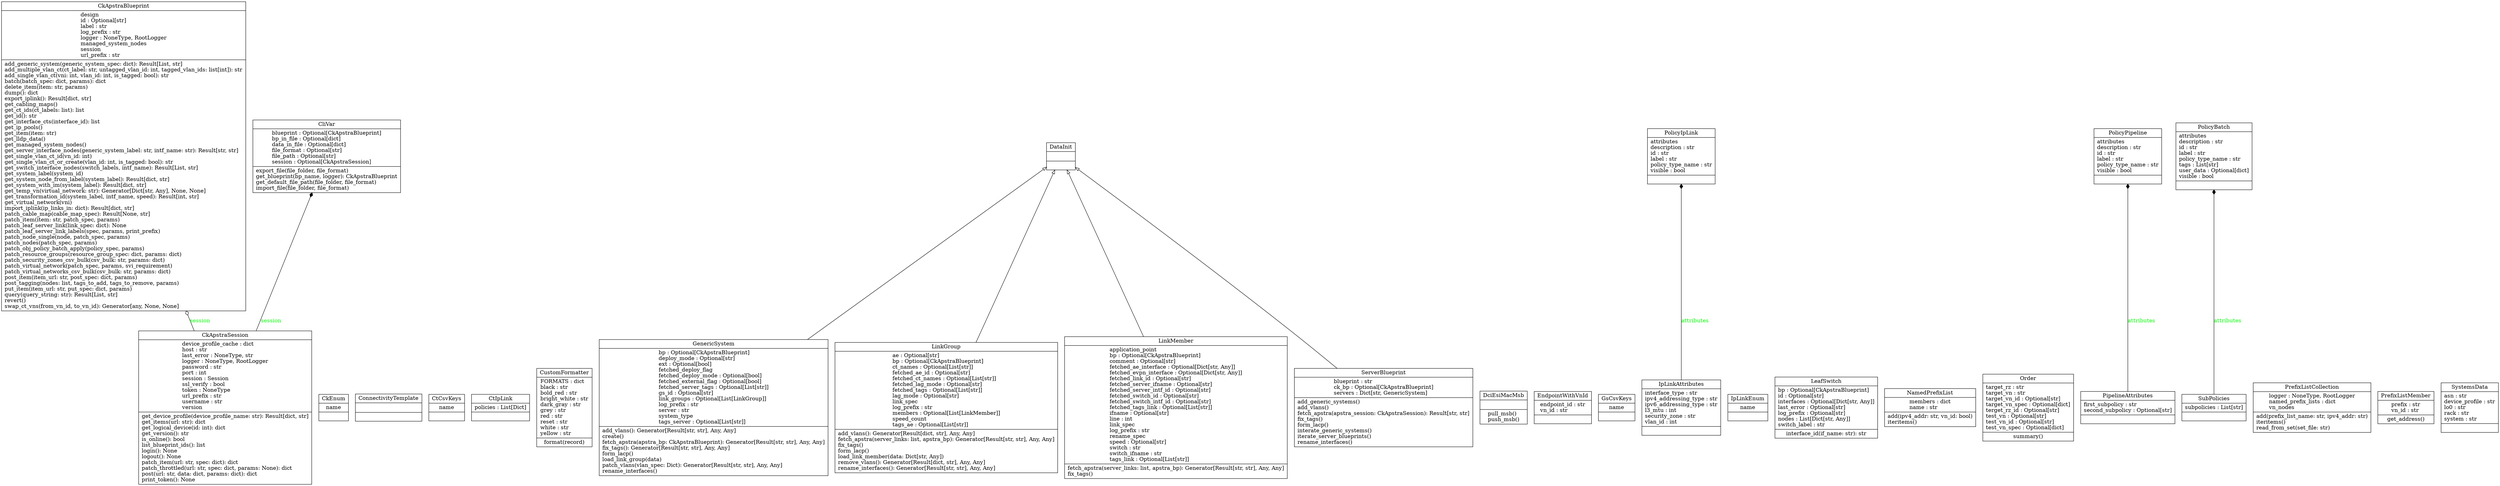 digraph "classes" {
rankdir=BT
charset="utf-8"
"ck_apstra_api.apstra_blueprint.CkApstraBlueprint" [color="black", fontcolor="black", label=<{CkApstraBlueprint|design<br ALIGN="LEFT"/>id : Optional[str]<br ALIGN="LEFT"/>label : str<br ALIGN="LEFT"/>log_prefix : str<br ALIGN="LEFT"/>logger : NoneType, RootLogger<br ALIGN="LEFT"/>managed_system_nodes<br ALIGN="LEFT"/>session<br ALIGN="LEFT"/>url_prefix : str<br ALIGN="LEFT"/>|add_generic_system(generic_system_spec: dict): Result[List, str]<br ALIGN="LEFT"/>add_multiple_vlan_ct(ct_label: str, untagged_vlan_id: int, tagged_vlan_ids: list[int]): str<br ALIGN="LEFT"/>add_single_vlan_ct(vni: int, vlan_id: int, is_tagged: bool): str<br ALIGN="LEFT"/>batch(batch_spec: dict, params): dict<br ALIGN="LEFT"/>delete_item(item: str, params)<br ALIGN="LEFT"/>dump(): dict<br ALIGN="LEFT"/>export_iplink(): Result[dict, str]<br ALIGN="LEFT"/>get_cabling_maps()<br ALIGN="LEFT"/>get_ct_ids(ct_labels: list): list<br ALIGN="LEFT"/>get_id(): str<br ALIGN="LEFT"/>get_interface_cts(interface_id): list<br ALIGN="LEFT"/>get_ip_pools()<br ALIGN="LEFT"/>get_item(item: str)<br ALIGN="LEFT"/>get_lldp_data()<br ALIGN="LEFT"/>get_managed_system_nodes()<br ALIGN="LEFT"/>get_server_interface_nodes(generic_system_label: str, intf_name: str): Result[str, str]<br ALIGN="LEFT"/>get_single_vlan_ct_id(vn_id: int)<br ALIGN="LEFT"/>get_single_vlan_ct_or_create(vlan_id: int, is_tagged: bool): str<br ALIGN="LEFT"/>get_switch_interface_nodes(switch_labels, intf_name): Result[List, str]<br ALIGN="LEFT"/>get_system_label(system_id)<br ALIGN="LEFT"/>get_system_node_from_label(system_label): Result[dict, str]<br ALIGN="LEFT"/>get_system_with_im(system_label): Result[dict, str]<br ALIGN="LEFT"/>get_temp_vn(virtual_network: str): Generator[Dict[str, Any], None, None]<br ALIGN="LEFT"/>get_transformation_id(system_label, intf_name, speed): Result[int, str]<br ALIGN="LEFT"/>get_virtual_network(vni)<br ALIGN="LEFT"/>import_iplink(ip_links_in: dict): Result[dict, str]<br ALIGN="LEFT"/>patch_cable_map(cable_map_spec): Result[None, str]<br ALIGN="LEFT"/>patch_item(item: str, patch_spec, params)<br ALIGN="LEFT"/>patch_leaf_server_link(link_spec: dict): None<br ALIGN="LEFT"/>patch_leaf_server_link_labels(spec, params, print_prefix)<br ALIGN="LEFT"/>patch_node_single(node, patch_spec, params)<br ALIGN="LEFT"/>patch_nodes(patch_spec, params)<br ALIGN="LEFT"/>patch_obj_policy_batch_apply(policy_spec, params)<br ALIGN="LEFT"/>patch_resource_groups(resource_group_spec: dict, params: dict)<br ALIGN="LEFT"/>patch_security_zones_csv_bulk(csv_bulk: str, params: dict)<br ALIGN="LEFT"/>patch_virtual_network(patch_spec, params, svi_requirement)<br ALIGN="LEFT"/>patch_virtual_networks_csv_bulk(csv_bulk: str, params: dict)<br ALIGN="LEFT"/>post_item(item_url: str, post_spec: dict, params)<br ALIGN="LEFT"/>post_tagging(nodes: list, tags_to_add, tags_to_remove, params)<br ALIGN="LEFT"/>put_item(item_url: str, put_spec: dict, params)<br ALIGN="LEFT"/>query(query_string: str): Result[List, str]<br ALIGN="LEFT"/>revert()<br ALIGN="LEFT"/>swap_ct_vns(from_vn_id, to_vn_id): Generator[any, None, None]<br ALIGN="LEFT"/>}>, shape="record", style="solid"];
"ck_apstra_api.apstra_session.CkApstraSession" [color="black", fontcolor="black", label=<{CkApstraSession|device_profile_cache : dict<br ALIGN="LEFT"/>host : str<br ALIGN="LEFT"/>last_error : NoneType, str<br ALIGN="LEFT"/>logger : NoneType, RootLogger<br ALIGN="LEFT"/>password : str<br ALIGN="LEFT"/>port : int<br ALIGN="LEFT"/>session : Session<br ALIGN="LEFT"/>ssl_verify : bool<br ALIGN="LEFT"/>token : NoneType<br ALIGN="LEFT"/>url_prefix : str<br ALIGN="LEFT"/>username : str<br ALIGN="LEFT"/>version<br ALIGN="LEFT"/>|get_device_profile(device_profile_name: str): Result[dict, str]<br ALIGN="LEFT"/>get_items(url: str): dict<br ALIGN="LEFT"/>get_logical_device(id: int): dict<br ALIGN="LEFT"/>get_version(): str<br ALIGN="LEFT"/>is_online(): bool<br ALIGN="LEFT"/>list_blueprint_ids(): list<br ALIGN="LEFT"/>login(): None<br ALIGN="LEFT"/>logout(): None<br ALIGN="LEFT"/>patch_item(url: str, spec: dict): dict<br ALIGN="LEFT"/>patch_throttled(url: str, spec: dict, params: None): dict<br ALIGN="LEFT"/>post(url: str, data: dict, params: dict): dict<br ALIGN="LEFT"/>print_token(): None<br ALIGN="LEFT"/>}>, shape="record", style="solid"];
"ck_apstra_api.apstra_blueprint.CkEnum" [color="black", fontcolor="black", label=<{CkEnum|name<br ALIGN="LEFT"/>|}>, shape="record", style="solid"];
"ck_apstra_api.cli.CliVar" [color="black", fontcolor="black", label=<{CliVar|blueprint : Optional[CkApstraBlueprint]<br ALIGN="LEFT"/>bp_in_file : Optional[dict]<br ALIGN="LEFT"/>data_in_file : Optional[dict]<br ALIGN="LEFT"/>file_format : Optional[str]<br ALIGN="LEFT"/>file_path : Optional[str]<br ALIGN="LEFT"/>session : Optional[CkApstraSession]<br ALIGN="LEFT"/>|export_file(file_folder, file_format)<br ALIGN="LEFT"/>get_blueprint(bp_name, logger): CkApstraBlueprint<br ALIGN="LEFT"/>get_default_file_path(file_folder, file_format)<br ALIGN="LEFT"/>import_file(file_folder, file_format)<br ALIGN="LEFT"/>}>, shape="record", style="solid"];
"ck_apstra_api.connectivity_template.ConnectivityTemplate" [color="black", fontcolor="black", label=<{ConnectivityTemplate|<br ALIGN="LEFT"/>|}>, shape="record", style="solid"];
"ck_apstra_api.connectivity_template.CtCsvKeys" [color="black", fontcolor="black", label=<{CtCsvKeys|name<br ALIGN="LEFT"/>|}>, shape="record", style="solid"];
"ck_apstra_api.connectivity_template.CtIpLink" [color="black", fontcolor="black", label=<{CtIpLink|policies : List[Dict]<br ALIGN="LEFT"/>|}>, shape="record", style="solid"];
"ck_apstra_api.util.CustomFormatter" [color="black", fontcolor="black", label=<{CustomFormatter|FORMATS : dict<br ALIGN="LEFT"/>black : str<br ALIGN="LEFT"/>bold_red : str<br ALIGN="LEFT"/>bright_white : str<br ALIGN="LEFT"/>dark_gray : str<br ALIGN="LEFT"/>grey : str<br ALIGN="LEFT"/>red : str<br ALIGN="LEFT"/>reset : str<br ALIGN="LEFT"/>white : str<br ALIGN="LEFT"/>yellow : str<br ALIGN="LEFT"/>|format(record)<br ALIGN="LEFT"/>}>, shape="record", style="solid"];
"ck_apstra_api.generic_system.DataInit" [color="black", fontcolor="black", label=<{DataInit|<br ALIGN="LEFT"/>|}>, shape="record", style="solid"];
"ck_apstra_api.cli.dci.DciEsiMacMsb" [color="black", fontcolor="black", label=<{DciEsiMacMsb|<br ALIGN="LEFT"/>|pull_msb()<br ALIGN="LEFT"/>push_msb()<br ALIGN="LEFT"/>}>, shape="record", style="solid"];
"ck_apstra_api.ip_endpoint.EndpointWithVnId" [color="black", fontcolor="black", label=<{EndpointWithVnId|endpoint_id : str<br ALIGN="LEFT"/>vn_id : str<br ALIGN="LEFT"/>|}>, shape="record", style="solid"];
"ck_apstra_api.generic_system.GenericSystem" [color="black", fontcolor="black", label=<{GenericSystem|bp : Optional[CkApstraBlueprint]<br ALIGN="LEFT"/>deploy_mode : Optional[str]<br ALIGN="LEFT"/>ext : Optional[bool]<br ALIGN="LEFT"/>fetched_deploy_flag<br ALIGN="LEFT"/>fetched_deploy_mode : Optional[bool]<br ALIGN="LEFT"/>fetched_external_flag : Optional[bool]<br ALIGN="LEFT"/>fetched_server_tags : Optional[List[str]]<br ALIGN="LEFT"/>gs_id : Optional[str]<br ALIGN="LEFT"/>link_groups : Optional[List[LinkGroup]]<br ALIGN="LEFT"/>log_prefix : str<br ALIGN="LEFT"/>server : str<br ALIGN="LEFT"/>system_type<br ALIGN="LEFT"/>tags_server : Optional[List[str]]<br ALIGN="LEFT"/>|add_vlans(): Generator[Result[str, str], Any, Any]<br ALIGN="LEFT"/>create()<br ALIGN="LEFT"/>fetch_apstra(apstra_bp: CkApstraBlueprint): Generator[Result[str, str], Any, Any]<br ALIGN="LEFT"/>fix_tags(): Generator[Result[str, str], Any, Any]<br ALIGN="LEFT"/>form_lacp()<br ALIGN="LEFT"/>load_link_group(data)<br ALIGN="LEFT"/>patch_vlans(vlan_spec: Dict): Generator[Result[str, str], Any, Any]<br ALIGN="LEFT"/>rename_interfaces()<br ALIGN="LEFT"/>}>, shape="record", style="solid"];
"ck_apstra_api.generic_system.GsCsvKeys" [color="black", fontcolor="black", label=<{GsCsvKeys|name<br ALIGN="LEFT"/>|}>, shape="record", style="solid"];
"ck_apstra_api.connectivity_template.IpLinkAttributes" [color="black", fontcolor="black", label=<{IpLinkAttributes|interface_type : str<br ALIGN="LEFT"/>ipv4_addressing_type : str<br ALIGN="LEFT"/>ipv6_addressing_type : str<br ALIGN="LEFT"/>l3_mtu : int<br ALIGN="LEFT"/>security_zone : str<br ALIGN="LEFT"/>vlan_id : int<br ALIGN="LEFT"/>|}>, shape="record", style="solid"];
"ck_apstra_api.apstra_blueprint.IpLinkEnum" [color="black", fontcolor="black", label=<{IpLinkEnum|name<br ALIGN="LEFT"/>|}>, shape="record", style="solid"];
"ck_apstra_api.generic_system.LeafSwitch" [color="black", fontcolor="black", label=<{LeafSwitch|bp : Optional[CkApstraBlueprint]<br ALIGN="LEFT"/>id : Optional[str]<br ALIGN="LEFT"/>interfaces : Optional[Dict[str, Any]]<br ALIGN="LEFT"/>last_error : Optional[str]<br ALIGN="LEFT"/>log_prefix : Optional[str]<br ALIGN="LEFT"/>nodes : List[Dict[str, Any]]<br ALIGN="LEFT"/>switch_label : str<br ALIGN="LEFT"/>|interface_id(if_name: str): str<br ALIGN="LEFT"/>}>, shape="record", style="solid"];
"ck_apstra_api.generic_system.LinkGroup" [color="black", fontcolor="black", label=<{LinkGroup|ae : Optional[str]<br ALIGN="LEFT"/>bp : Optional[CkApstraBlueprint]<br ALIGN="LEFT"/>ct_names : Optional[List[str]]<br ALIGN="LEFT"/>fetched_ae_id : Optional[str]<br ALIGN="LEFT"/>fetched_ct_names : Optional[List[str]]<br ALIGN="LEFT"/>fetched_lag_mode : Optional[str]<br ALIGN="LEFT"/>fetched_tags : Optional[List[str]]<br ALIGN="LEFT"/>lag_mode : Optional[str]<br ALIGN="LEFT"/>link_spec<br ALIGN="LEFT"/>log_prefix : str<br ALIGN="LEFT"/>members : Optional[List[LinkMember]]<br ALIGN="LEFT"/>speed_count<br ALIGN="LEFT"/>tags_ae : Optional[List[str]]<br ALIGN="LEFT"/>|add_vlans(): Generator[Result[dict, str], Any, Any]<br ALIGN="LEFT"/>fetch_apstra(server_links: list, apstra_bp): Generator[Result[str, str], Any, Any]<br ALIGN="LEFT"/>fix_tags()<br ALIGN="LEFT"/>form_lacp()<br ALIGN="LEFT"/>load_link_member(data: Dict[str, Any])<br ALIGN="LEFT"/>remove_vlans(): Generator[Result[dict, str], Any, Any]<br ALIGN="LEFT"/>rename_interfaces(): Generator[Result[str, str], Any, Any]<br ALIGN="LEFT"/>}>, shape="record", style="solid"];
"ck_apstra_api.generic_system.LinkMember" [color="black", fontcolor="black", label=<{LinkMember|application_point<br ALIGN="LEFT"/>bp : Optional[CkApstraBlueprint]<br ALIGN="LEFT"/>comment : Optional[str]<br ALIGN="LEFT"/>fetched_ae_interface : Optional[Dict[str, Any]]<br ALIGN="LEFT"/>fetched_evpn_interface : Optional[Dict[str, Any]]<br ALIGN="LEFT"/>fetched_link_id : Optional[str]<br ALIGN="LEFT"/>fetched_server_ifname : Optional[str]<br ALIGN="LEFT"/>fetched_server_intf_id : Optional[str]<br ALIGN="LEFT"/>fetched_switch_id : Optional[str]<br ALIGN="LEFT"/>fetched_switch_intf_id : Optional[str]<br ALIGN="LEFT"/>fetched_tags_link : Optional[List[str]]<br ALIGN="LEFT"/>ifname : Optional[str]<br ALIGN="LEFT"/>line : int<br ALIGN="LEFT"/>link_spec<br ALIGN="LEFT"/>log_prefix : str<br ALIGN="LEFT"/>rename_spec<br ALIGN="LEFT"/>speed : Optional[str]<br ALIGN="LEFT"/>switch : str<br ALIGN="LEFT"/>switch_ifname : str<br ALIGN="LEFT"/>tags_link : Optional[List[str]]<br ALIGN="LEFT"/>|fetch_apstra(server_links: list, apstra_bp): Generator[Result[str, str], Any, Any]<br ALIGN="LEFT"/>fix_tags()<br ALIGN="LEFT"/>}>, shape="record", style="solid"];
"ck_apstra_api.ip_endpoint.NamedPrefixList" [color="black", fontcolor="black", label=<{NamedPrefixList|members : dict<br ALIGN="LEFT"/>name : str<br ALIGN="LEFT"/>|add(ipv4_addr: str, vn_id: bool)<br ALIGN="LEFT"/>iteritems()<br ALIGN="LEFT"/>}>, shape="record", style="solid"];
"ck_apstra_api.cli.virtual_network.relocate_vn.Order" [color="black", fontcolor="black", label=<{Order|target_rz : str<br ALIGN="LEFT"/>target_vn : str<br ALIGN="LEFT"/>target_vn_id : Optional[str]<br ALIGN="LEFT"/>target_vn_spec : Optional[dict]<br ALIGN="LEFT"/>terget_rz_id : Optional[str]<br ALIGN="LEFT"/>test_vn : Optional[str]<br ALIGN="LEFT"/>test_vn_id : Optional[str]<br ALIGN="LEFT"/>test_vn_spec : Optional[dict]<br ALIGN="LEFT"/>|summary()<br ALIGN="LEFT"/>}>, shape="record", style="solid"];
"ck_apstra_api.connectivity_template.PipelineAttributes" [color="black", fontcolor="black", label=<{PipelineAttributes|first_subpolicy : str<br ALIGN="LEFT"/>second_subpolicy : Optional[str]<br ALIGN="LEFT"/>|}>, shape="record", style="solid"];
"ck_apstra_api.connectivity_template.PolicyBatch" [color="black", fontcolor="black", label=<{PolicyBatch|attributes<br ALIGN="LEFT"/>description : str<br ALIGN="LEFT"/>id : str<br ALIGN="LEFT"/>label : str<br ALIGN="LEFT"/>policy_type_name : str<br ALIGN="LEFT"/>tags : List[str]<br ALIGN="LEFT"/>user_data : Optional[dict]<br ALIGN="LEFT"/>visible : bool<br ALIGN="LEFT"/>|}>, shape="record", style="solid"];
"ck_apstra_api.connectivity_template.PolicyIpLink" [color="black", fontcolor="black", label=<{PolicyIpLink|attributes<br ALIGN="LEFT"/>description : str<br ALIGN="LEFT"/>id : str<br ALIGN="LEFT"/>label : str<br ALIGN="LEFT"/>policy_type_name : str<br ALIGN="LEFT"/>visible : bool<br ALIGN="LEFT"/>|}>, shape="record", style="solid"];
"ck_apstra_api.connectivity_template.PolicyPipeline" [color="black", fontcolor="black", label=<{PolicyPipeline|attributes<br ALIGN="LEFT"/>description : str<br ALIGN="LEFT"/>id : str<br ALIGN="LEFT"/>label : str<br ALIGN="LEFT"/>policy_type_name : str<br ALIGN="LEFT"/>visible : bool<br ALIGN="LEFT"/>|}>, shape="record", style="solid"];
"ck_apstra_api.ip_endpoint.PrefixListCollection" [color="black", fontcolor="black", label=<{PrefixListCollection|logger : NoneType, RootLogger<br ALIGN="LEFT"/>named_prefix_lists : dict<br ALIGN="LEFT"/>vn_nodes<br ALIGN="LEFT"/>|add(prefix_list_name: str, ipv4_addr: str)<br ALIGN="LEFT"/>iteritems()<br ALIGN="LEFT"/>read_from_set(set_file: str)<br ALIGN="LEFT"/>}>, shape="record", style="solid"];
"ck_apstra_api.ip_endpoint.PrefixListMember" [color="black", fontcolor="black", label=<{PrefixListMember|prefix : str<br ALIGN="LEFT"/>vn_id : str<br ALIGN="LEFT"/>|get_address()<br ALIGN="LEFT"/>}>, shape="record", style="solid"];
"ck_apstra_api.generic_system.ServerBlueprint" [color="black", fontcolor="black", label=<{ServerBlueprint|blueprint : str<br ALIGN="LEFT"/>ck_bp : Optional[CkApstraBlueprint]<br ALIGN="LEFT"/>servers : Dict[str, GenericSystem]<br ALIGN="LEFT"/>|add_generic_systems()<br ALIGN="LEFT"/>add_vlans()<br ALIGN="LEFT"/>fetch_apstra(apstra_session: CkApstraSession): Result[str, str]<br ALIGN="LEFT"/>fix_tags()<br ALIGN="LEFT"/>form_lacp()<br ALIGN="LEFT"/>interate_generic_systems()<br ALIGN="LEFT"/>iterate_server_blueprints()<br ALIGN="LEFT"/>rename_interfaces()<br ALIGN="LEFT"/>}>, shape="record", style="solid"];
"ck_apstra_api.connectivity_template.SubPolicies" [color="black", fontcolor="black", label=<{SubPolicies|subpolicies : List[str]<br ALIGN="LEFT"/>|}>, shape="record", style="solid"];
"ck_apstra_api.cli.system.SystemsData" [color="black", fontcolor="black", label=<{SystemsData|asn : str<br ALIGN="LEFT"/>device_profile : str<br ALIGN="LEFT"/>lo0 : str<br ALIGN="LEFT"/>rack : str<br ALIGN="LEFT"/>system : str<br ALIGN="LEFT"/>|}>, shape="record", style="solid"];
"ck_apstra_api.generic_system.GenericSystem" -> "ck_apstra_api.generic_system.DataInit" [arrowhead="empty", arrowtail="none"];
"ck_apstra_api.generic_system.LinkGroup" -> "ck_apstra_api.generic_system.DataInit" [arrowhead="empty", arrowtail="none"];
"ck_apstra_api.generic_system.LinkMember" -> "ck_apstra_api.generic_system.DataInit" [arrowhead="empty", arrowtail="none"];
"ck_apstra_api.generic_system.ServerBlueprint" -> "ck_apstra_api.generic_system.DataInit" [arrowhead="empty", arrowtail="none"];
"ck_apstra_api.apstra_session.CkApstraSession" -> "ck_apstra_api.cli.CliVar" [arrowhead="diamond", arrowtail="none", fontcolor="green", label="session", style="solid"];
"ck_apstra_api.connectivity_template.IpLinkAttributes" -> "ck_apstra_api.connectivity_template.PolicyIpLink" [arrowhead="diamond", arrowtail="none", fontcolor="green", label="attributes", style="solid"];
"ck_apstra_api.connectivity_template.PipelineAttributes" -> "ck_apstra_api.connectivity_template.PolicyPipeline" [arrowhead="diamond", arrowtail="none", fontcolor="green", label="attributes", style="solid"];
"ck_apstra_api.connectivity_template.SubPolicies" -> "ck_apstra_api.connectivity_template.PolicyBatch" [arrowhead="diamond", arrowtail="none", fontcolor="green", label="attributes", style="solid"];
"ck_apstra_api.apstra_session.CkApstraSession" -> "ck_apstra_api.apstra_blueprint.CkApstraBlueprint" [arrowhead="odiamond", arrowtail="none", fontcolor="green", label="session", style="solid"];
}
